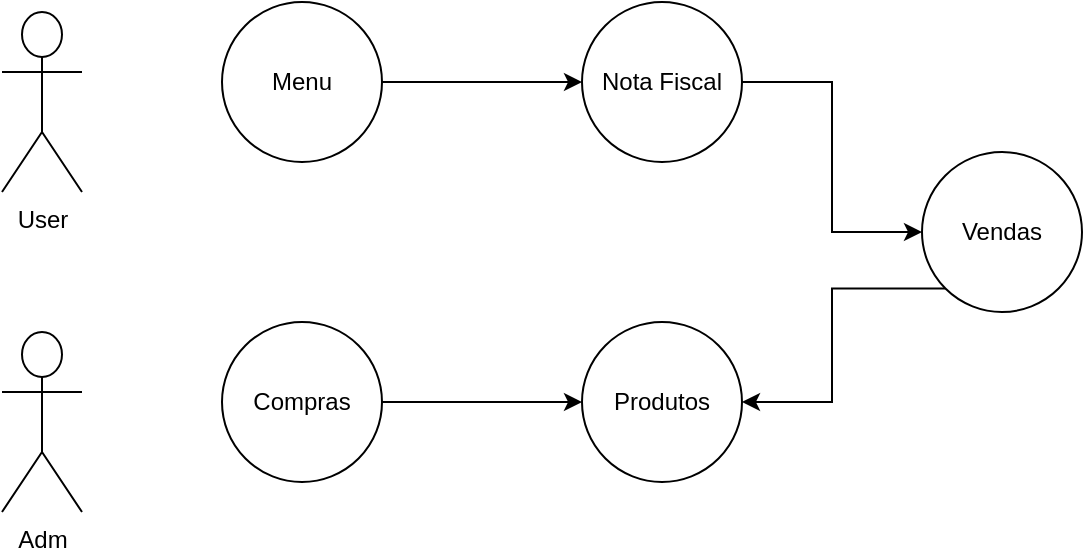 <mxfile version="14.0.0" type="device"><diagram id="TXWVCkOLMzcRfEaosMbJ" name="Page-1"><mxGraphModel dx="1422" dy="762" grid="1" gridSize="10" guides="1" tooltips="1" connect="1" arrows="1" fold="1" page="1" pageScale="1" pageWidth="827" pageHeight="1169" math="0" shadow="0"><root><mxCell id="0"/><mxCell id="1" parent="0"/><mxCell id="HQfgKoD5KO3h4B3cgI-0-1" value="User" style="shape=umlActor;verticalLabelPosition=bottom;verticalAlign=top;html=1;outlineConnect=0;" vertex="1" parent="1"><mxGeometry x="180" y="170" width="40" height="90" as="geometry"/></mxCell><mxCell id="HQfgKoD5KO3h4B3cgI-0-2" value="Adm" style="shape=umlActor;verticalLabelPosition=bottom;verticalAlign=top;html=1;outlineConnect=0;" vertex="1" parent="1"><mxGeometry x="180" y="330" width="40" height="90" as="geometry"/></mxCell><mxCell id="HQfgKoD5KO3h4B3cgI-0-7" style="edgeStyle=orthogonalEdgeStyle;rounded=0;orthogonalLoop=1;jettySize=auto;html=1;entryX=0;entryY=0.5;entryDx=0;entryDy=0;" edge="1" parent="1" source="HQfgKoD5KO3h4B3cgI-0-5" target="HQfgKoD5KO3h4B3cgI-0-6"><mxGeometry relative="1" as="geometry"/></mxCell><mxCell id="HQfgKoD5KO3h4B3cgI-0-5" value="Menu" style="ellipse;whiteSpace=wrap;html=1;aspect=fixed;" vertex="1" parent="1"><mxGeometry x="290" y="165" width="80" height="80" as="geometry"/></mxCell><mxCell id="HQfgKoD5KO3h4B3cgI-0-14" style="edgeStyle=orthogonalEdgeStyle;rounded=0;orthogonalLoop=1;jettySize=auto;html=1;entryX=0;entryY=0.5;entryDx=0;entryDy=0;" edge="1" parent="1" source="HQfgKoD5KO3h4B3cgI-0-6" target="HQfgKoD5KO3h4B3cgI-0-13"><mxGeometry relative="1" as="geometry"/></mxCell><mxCell id="HQfgKoD5KO3h4B3cgI-0-6" value="Nota Fiscal" style="ellipse;whiteSpace=wrap;html=1;aspect=fixed;" vertex="1" parent="1"><mxGeometry x="470" y="165" width="80" height="80" as="geometry"/></mxCell><mxCell id="HQfgKoD5KO3h4B3cgI-0-12" style="edgeStyle=orthogonalEdgeStyle;rounded=0;orthogonalLoop=1;jettySize=auto;html=1;entryX=0;entryY=0.5;entryDx=0;entryDy=0;" edge="1" parent="1" source="HQfgKoD5KO3h4B3cgI-0-8" target="HQfgKoD5KO3h4B3cgI-0-10"><mxGeometry relative="1" as="geometry"/></mxCell><mxCell id="HQfgKoD5KO3h4B3cgI-0-8" value="Compras" style="ellipse;whiteSpace=wrap;html=1;aspect=fixed;" vertex="1" parent="1"><mxGeometry x="290" y="325" width="80" height="80" as="geometry"/></mxCell><mxCell id="HQfgKoD5KO3h4B3cgI-0-10" value="Produtos" style="ellipse;whiteSpace=wrap;html=1;aspect=fixed;" vertex="1" parent="1"><mxGeometry x="470" y="325" width="80" height="80" as="geometry"/></mxCell><mxCell id="HQfgKoD5KO3h4B3cgI-0-16" style="edgeStyle=orthogonalEdgeStyle;rounded=0;orthogonalLoop=1;jettySize=auto;html=1;exitX=0;exitY=1;exitDx=0;exitDy=0;entryX=1;entryY=0.5;entryDx=0;entryDy=0;" edge="1" parent="1" source="HQfgKoD5KO3h4B3cgI-0-13" target="HQfgKoD5KO3h4B3cgI-0-10"><mxGeometry relative="1" as="geometry"/></mxCell><mxCell id="HQfgKoD5KO3h4B3cgI-0-13" value="Vendas" style="ellipse;whiteSpace=wrap;html=1;aspect=fixed;" vertex="1" parent="1"><mxGeometry x="640" y="240" width="80" height="80" as="geometry"/></mxCell></root></mxGraphModel></diagram></mxfile>